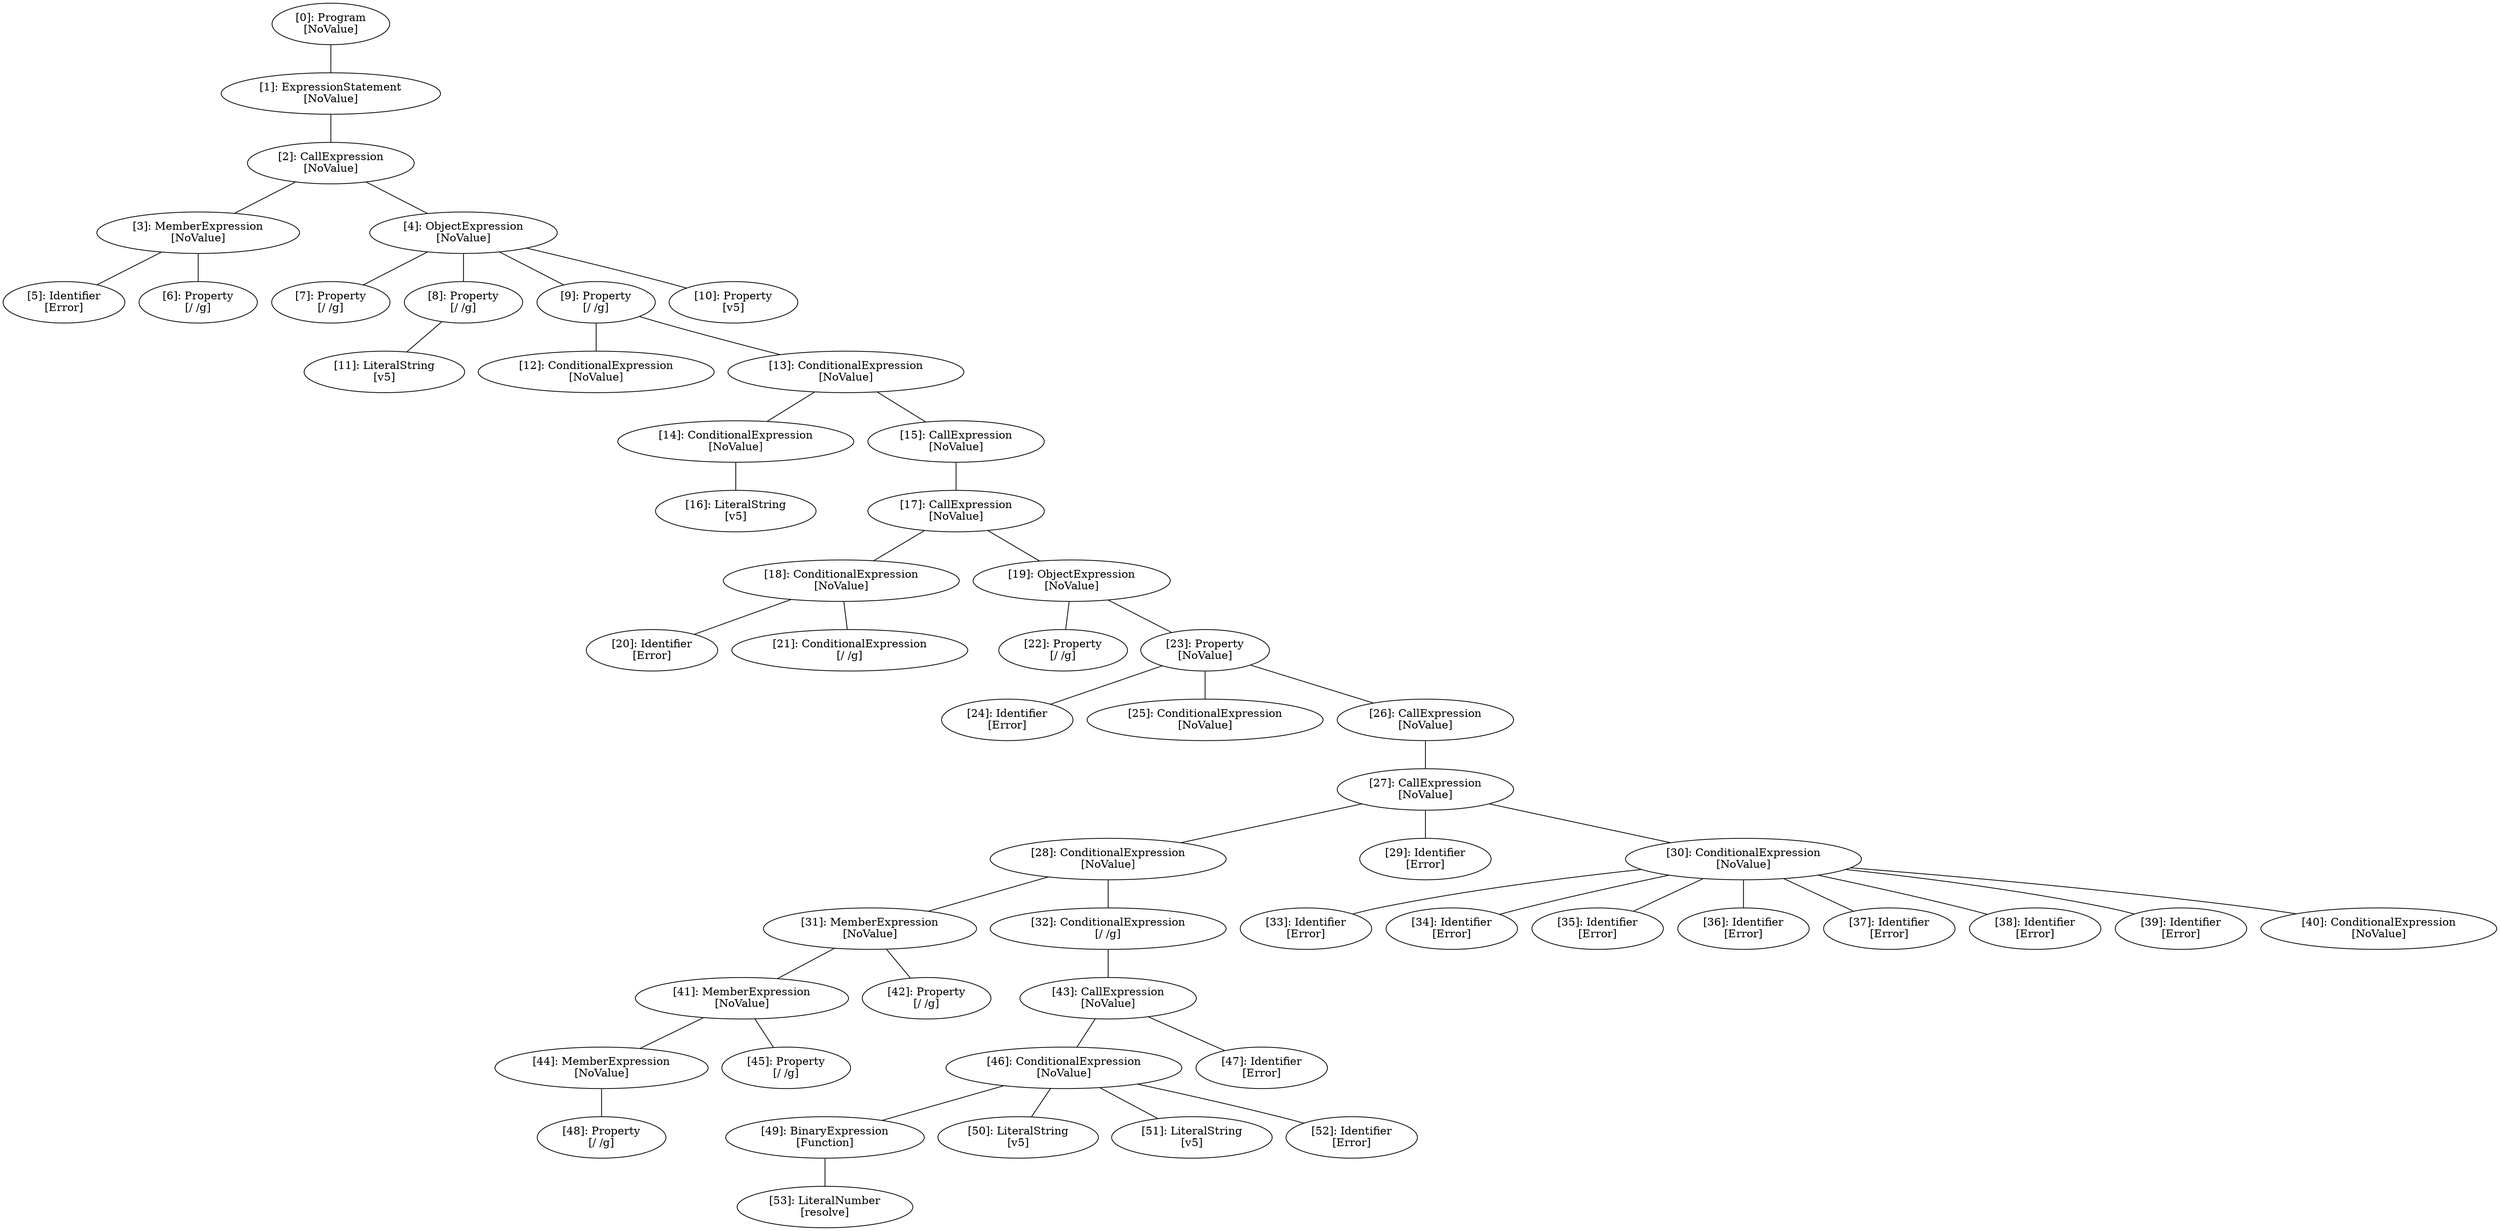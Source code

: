 // Result
graph {
	0 [label="[0]: Program
[NoValue]"]
	1 [label="[1]: ExpressionStatement
[NoValue]"]
	2 [label="[2]: CallExpression
[NoValue]"]
	3 [label="[3]: MemberExpression
[NoValue]"]
	4 [label="[4]: ObjectExpression
[NoValue]"]
	5 [label="[5]: Identifier
[Error]"]
	6 [label="[6]: Property
[/ /g]"]
	7 [label="[7]: Property
[/ /g]"]
	8 [label="[8]: Property
[/ /g]"]
	9 [label="[9]: Property
[/ /g]"]
	10 [label="[10]: Property
[v5]"]
	11 [label="[11]: LiteralString
[v5]"]
	12 [label="[12]: ConditionalExpression
[NoValue]"]
	13 [label="[13]: ConditionalExpression
[NoValue]"]
	14 [label="[14]: ConditionalExpression
[NoValue]"]
	15 [label="[15]: CallExpression
[NoValue]"]
	16 [label="[16]: LiteralString
[v5]"]
	17 [label="[17]: CallExpression
[NoValue]"]
	18 [label="[18]: ConditionalExpression
[NoValue]"]
	19 [label="[19]: ObjectExpression
[NoValue]"]
	20 [label="[20]: Identifier
[Error]"]
	21 [label="[21]: ConditionalExpression
[/ /g]"]
	22 [label="[22]: Property
[/ /g]"]
	23 [label="[23]: Property
[NoValue]"]
	24 [label="[24]: Identifier
[Error]"]
	25 [label="[25]: ConditionalExpression
[NoValue]"]
	26 [label="[26]: CallExpression
[NoValue]"]
	27 [label="[27]: CallExpression
[NoValue]"]
	28 [label="[28]: ConditionalExpression
[NoValue]"]
	29 [label="[29]: Identifier
[Error]"]
	30 [label="[30]: ConditionalExpression
[NoValue]"]
	31 [label="[31]: MemberExpression
[NoValue]"]
	32 [label="[32]: ConditionalExpression
[/ /g]"]
	33 [label="[33]: Identifier
[Error]"]
	34 [label="[34]: Identifier
[Error]"]
	35 [label="[35]: Identifier
[Error]"]
	36 [label="[36]: Identifier
[Error]"]
	37 [label="[37]: Identifier
[Error]"]
	38 [label="[38]: Identifier
[Error]"]
	39 [label="[39]: Identifier
[Error]"]
	40 [label="[40]: ConditionalExpression
[NoValue]"]
	41 [label="[41]: MemberExpression
[NoValue]"]
	42 [label="[42]: Property
[/ /g]"]
	43 [label="[43]: CallExpression
[NoValue]"]
	44 [label="[44]: MemberExpression
[NoValue]"]
	45 [label="[45]: Property
[/ /g]"]
	46 [label="[46]: ConditionalExpression
[NoValue]"]
	47 [label="[47]: Identifier
[Error]"]
	48 [label="[48]: Property
[/ /g]"]
	49 [label="[49]: BinaryExpression
[Function]"]
	50 [label="[50]: LiteralString
[v5]"]
	51 [label="[51]: LiteralString
[v5]"]
	52 [label="[52]: Identifier
[Error]"]
	53 [label="[53]: LiteralNumber
[resolve]"]
	0 -- 1
	1 -- 2
	2 -- 3
	2 -- 4
	3 -- 5
	3 -- 6
	4 -- 7
	4 -- 8
	4 -- 9
	4 -- 10
	8 -- 11
	9 -- 12
	9 -- 13
	13 -- 14
	13 -- 15
	14 -- 16
	15 -- 17
	17 -- 18
	17 -- 19
	18 -- 20
	18 -- 21
	19 -- 22
	19 -- 23
	23 -- 24
	23 -- 25
	23 -- 26
	26 -- 27
	27 -- 28
	27 -- 29
	27 -- 30
	28 -- 31
	28 -- 32
	30 -- 33
	30 -- 34
	30 -- 35
	30 -- 36
	30 -- 37
	30 -- 38
	30 -- 39
	30 -- 40
	31 -- 41
	31 -- 42
	32 -- 43
	41 -- 44
	41 -- 45
	43 -- 46
	43 -- 47
	44 -- 48
	46 -- 49
	46 -- 50
	46 -- 51
	46 -- 52
	49 -- 53
}
